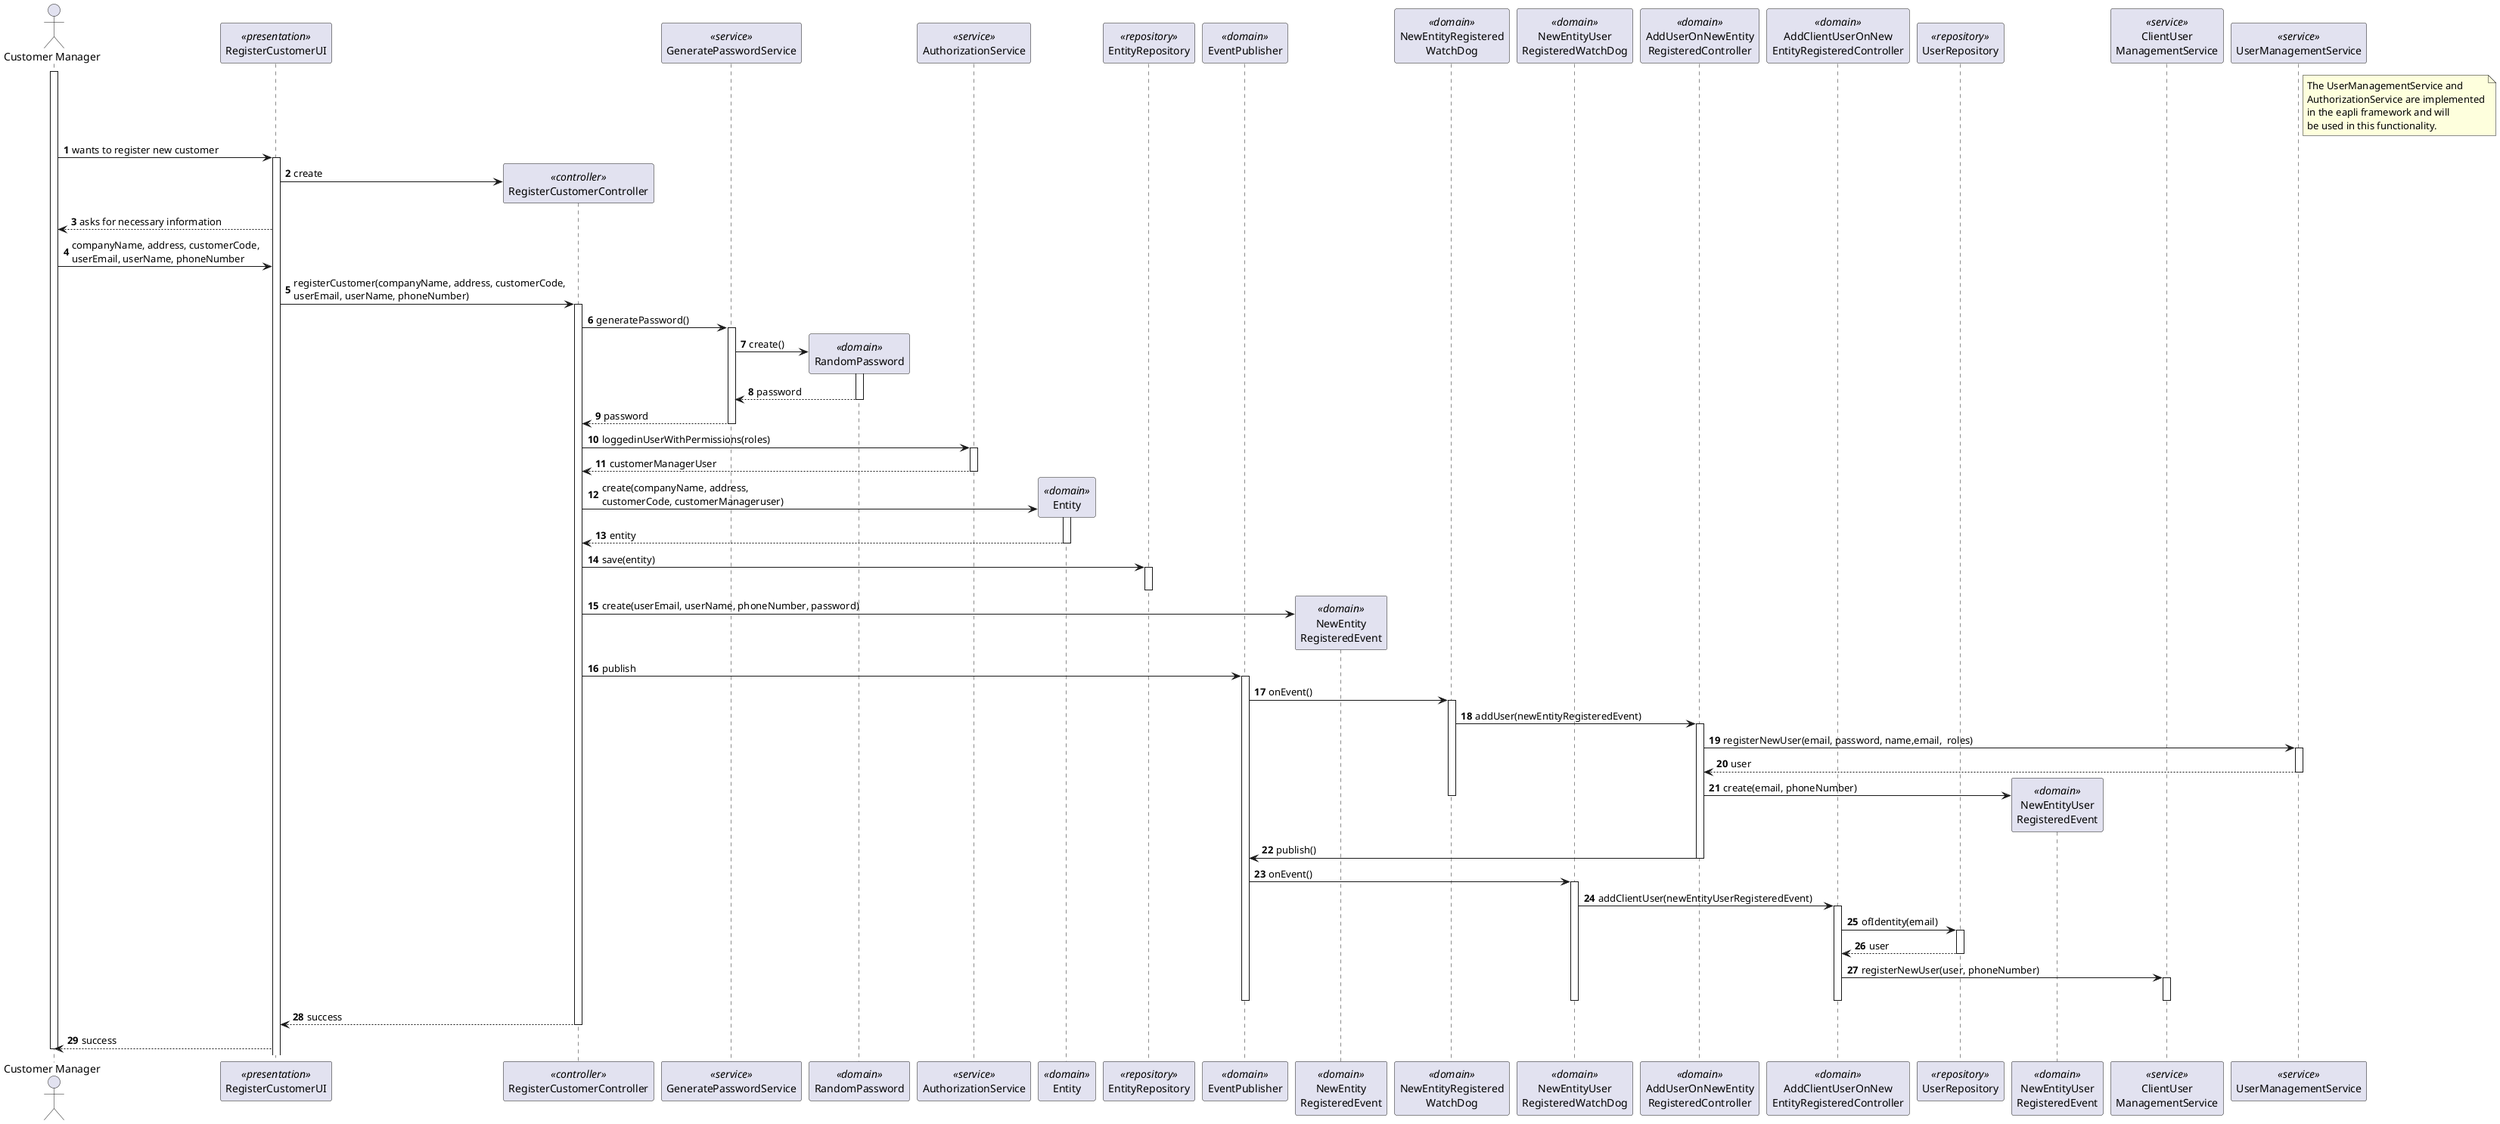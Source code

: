 @startuml
autonumber


actor "Customer Manager" as USER

participant "RegisterCustomerUI" as UI <<presentation>>
participant "RegisterCustomerController" as CTRL <<controller>>
participant "GeneratePasswordService" as GPS <<service>>
participant "RandomPassword" as PG <<domain>>
participant "AuthorizationService" as AUTHZ <<service>>
participant "Entity" as ENTITY <<domain>>
participant "EntityRepository" as ER <<repository>>
participant "EventPublisher" as EP <<domain>>
participant "NewEntity\nRegisteredEvent" as EVENT <<domain>>
participant "NewEntityRegistered\nWatchDog" as WD <<domain>>
participant "NewEntityUser\nRegisteredWatchDog" as WD_2 <<domain>>
participant "AddUserOnNewEntity\nRegisteredController" as CTRL_EVENT <<domain>>
participant "AddClientUserOnNew\nEntityRegisteredController" as CTRL_EVENT_2 <<domain>>
participant "UserRepository" as REPO <<repository>>
participant "NewEntityUser\nRegisteredEvent" as EVENT_2 <<domain>>
participant "ClientUser\nManagementService" as CUMS <<service>>
participant "UserManagementService" as UMS <<service>>



note right UMS
The UserManagementService and
AuthorizationService are implemented
in the eapli framework and will
be used in this functionality.
end note

activate USER

USER -> UI: wants to register new customer
activate UI

UI -> CTRL**: create



UI --> USER: asks for necessary information


USER -> UI: companyName, address, customerCode,\nuserEmail, userName, phoneNumber
UI -> CTRL: registerCustomer(companyName, address, customerCode,\nuserEmail, userName, phoneNumber)
activate CTRL

CTRL -> GPS: generatePassword()
activate GPS

GPS -> PG**: create()
activate PG

PG --> GPS: password
deactivate PG

GPS --> CTRL: password
deactivate GPS

CTRL -> AUTHZ:  loggedinUserWithPermissions(roles)
activate AUTHZ

AUTHZ --> CTRL:  customerManagerUser
deactivate AUTHZ

CTRL -> ENTITY**: create(companyName, address,\ncustomerCode, customerManageruser)
activate ENTITY

ENTITY --> CTRL: entity
deactivate ENTITY

CTRL -> ER: save(entity)
activate ER
deactivate ER





CTRL -> EVENT**: create(userEmail, userName, phoneNumber, password)


CTRL -> EP : publish
activate EP

EP -> WD: onEvent()
activate WD

WD -> CTRL_EVENT: addUser(newEntityRegisteredEvent)
activate CTRL_EVENT

CTRL_EVENT -> UMS: registerNewUser(email, password, name,email,  roles)
activate UMS

UMS --> CTRL_EVENT: user
deactivate UMS

CTRL_EVENT -> EVENT_2**: create(email, phoneNumber)

deactivate WD

CTRL_EVENT -> EP: publish()
deactivate CTRL_EVENT

EP -> WD_2: onEvent()
activate WD_2

WD_2 -> CTRL_EVENT_2: addClientUser(newEntityUserRegisteredEvent)
activate CTRL_EVENT_2

CTRL_EVENT_2 -> REPO : ofIdentity(email)
activate REPO

REPO --> CTRL_EVENT_2: user
deactivate REPO

CTRL_EVENT_2 -> CUMS: registerNewUser(user, phoneNumber)
activate CUMS

deactivate CUMS
deactivate CTRL_EVENT_2
deactivate WD_2
deactivate EP
deactivate CTRL_EVENT


CTRL --> UI: success
deactivate CTRL


UI --> USER: success

deactivate USER

@enduml
